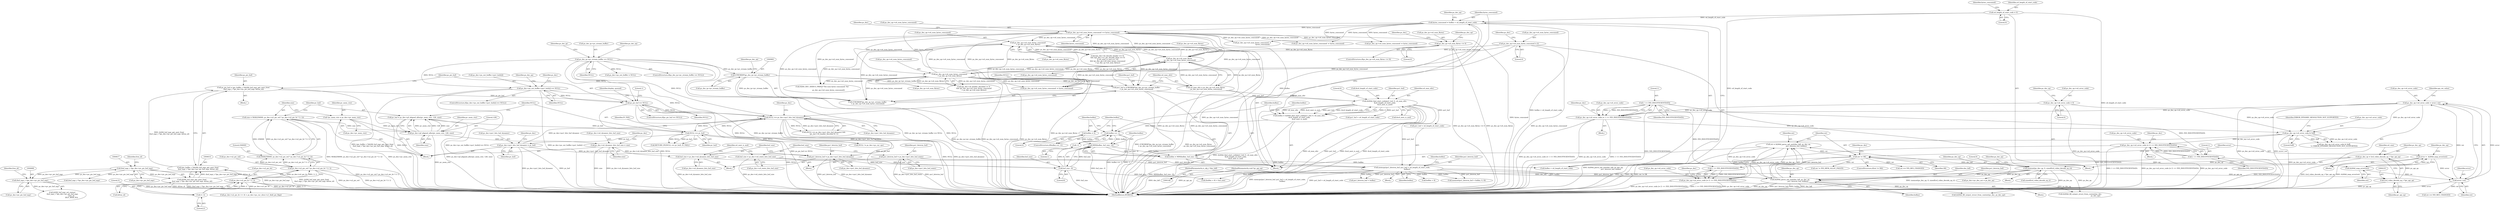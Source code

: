 digraph "0_Android_33ef7de9ddc8ea7eb9cbc440d1cf89957a0c267b@pointer" {
"1001781" [label="(Call,ps_dec_op->u4_error_code |= (1 << IVD_INSUFFICIENTDATA))"];
"1001749" [label="(Call,ps_dec_op->u4_error_code & 0xff)"];
"1001312" [label="(Call,ps_dec_op->u4_error_code = error | ret)"];
"1001316" [label="(Call,error | ret)"];
"1001308" [label="(Call,error =  ih264d_map_error(ret))"];
"1001310" [label="(Call,ih264d_map_error(ret))"];
"1001303" [label="(Call,ret != OK)"];
"1001295" [label="(Call,ret = ih264d_parse_nal_unit(dec_hdl, ps_dec_op,\n                              pu1_bitstrm_buf, buflen))"];
"1001297" [label="(Call,ih264d_parse_nal_unit(dec_hdl, ps_dec_op,\n                              pu1_bitstrm_buf, buflen))"];
"1000149" [label="(MethodParameterIn,iv_obj_t *dec_hdl)"];
"1000228" [label="(Call,memset(ps_dec_op, 0, sizeof(ivd_video_decode_op_t)))"];
"1000216" [label="(Call,ps_dec_op = (ivd_video_decode_op_t *)pv_api_op)"];
"1000218" [label="(Call,(ivd_video_decode_op_t *)pv_api_op)"];
"1000151" [label="(MethodParameterIn,void *pv_api_op)"];
"1001208" [label="(Call,memcpy(pu1_bitstrm_buf, pu1_buf + u4_length_of_start_code,\n                   buflen))"];
"1001061" [label="(Call,pu1_bitstrm_buf = ps_dec->pu1_bits_buf_dynamic)"];
"1001001" [label="(Call,NULL == ps_dec->pu1_bits_buf_dynamic)"];
"1000624" [label="(Call,ps_pic_buf == NULL)"];
"1000611" [label="(Call,ps_pic_buf = (pic_buffer_t *)ih264_buf_mgr_get_next_free(\n (buf_mgr_t *)ps_dec->pv_pic_buf_mgr, &free_id))"];
"1000613" [label="(Call,(pic_buffer_t *)ih264_buf_mgr_get_next_free(\n (buf_mgr_t *)ps_dec->pv_pic_buf_mgr, &free_id))"];
"1000615" [label="(Call,ih264_buf_mgr_get_next_free(\n (buf_mgr_t *)ps_dec->pv_pic_buf_mgr, &free_id))"];
"1000616" [label="(Call,(buf_mgr_t *)ps_dec->pv_pic_buf_mgr)"];
"1000687" [label="(Call,(buf_mgr_t *)ps_dec->pv_pic_buf_mgr)"];
"1000407" [label="(Call,ps_dec->ps_out_buffer->pu1_bufs[i] == NULL)"];
"1000261" [label="(Call,ps_dec_ip->pv_stream_buffer == NULL)"];
"1001042" [label="(Call,NULL == pv_buf)"];
"1001035" [label="(Call,pv_buf = ps_dec->pf_aligned_alloc(pv_mem_ctxt, 128, size))"];
"1001037" [label="(Call,ps_dec->pf_aligned_alloc(pv_mem_ctxt, 128, size))"];
"1001015" [label="(Call,*pv_mem_ctxt = ps_dec->pv_mem_ctxt)"];
"1001020" [label="(Call,size = MAX(256000, ps_dec->u2_pic_wd * ps_dec->u2_pic_ht * 3 / 2))"];
"1001022" [label="(Call,MAX(256000, ps_dec->u2_pic_wd * ps_dec->u2_pic_ht * 3 / 2))"];
"1001024" [label="(Call,ps_dec->u2_pic_wd * ps_dec->u2_pic_ht * 3 / 2)"];
"1001028" [label="(Call,ps_dec->u2_pic_ht * 3 / 2)"];
"1001032" [label="(Call,3 / 2)"];
"1001046" [label="(Call,ps_dec->pu1_bits_buf_dynamic = pv_buf)"];
"1001073" [label="(Call,pu1_bitstrm_buf = ps_dec->pu1_bits_buf_static)"];
"1001088" [label="(Call,ih264d_find_start_code(pu1_buf, 0, u4_max_ofst,\n &u4_length_of_start_code,\n &u4_next_is_aud))"];
"1000979" [label="(Call,pu1_buf = (UWORD8*)ps_dec_ip->pv_stream_buffer\n + ps_dec_op->u4_num_bytes_consumed)"];
"1000982" [label="(Call,(UWORD8*)ps_dec_ip->pv_stream_buffer)"];
"1001461" [label="(Call,ps_dec_op->u4_num_bytes_consumed\n < ps_dec_ip->u4_num_Bytes)"];
"1001436" [label="(Call,ps_dec_op->u4_num_bytes_consumed\n < ps_dec_ip->u4_num_Bytes)"];
"1001116" [label="(Call,ps_dec_op->u4_num_bytes_consumed += bytes_consumed)"];
"1001111" [label="(Call,bytes_consumed = buflen + u4_length_of_start_code)"];
"1001104" [label="(Call,buflen = MIN(buflen, buf_size - 8))"];
"1001106" [label="(Call,MIN(buflen, buf_size - 8))"];
"1001097" [label="(Call,buflen == -1)"];
"1001086" [label="(Call,buflen = ih264d_find_start_code(pu1_buf, 0, u4_max_ofst,\n &u4_length_of_start_code,\n &u4_next_is_aud))"];
"1001099" [label="(Call,-1)"];
"1001101" [label="(Call,buflen = 0)"];
"1001108" [label="(Call,buf_size - 8)"];
"1001066" [label="(Call,buf_size = ps_dec->u4_dynamic_bits_buf_size)"];
"1001051" [label="(Call,ps_dec->u4_dynamic_bits_buf_size = size)"];
"1001078" [label="(Call,buf_size = ps_dec->u4_static_bits_buf_size)"];
"1000172" [label="(Call,u4_length_of_start_code = 0)"];
"1000992" [label="(Call,ps_dec_ip->u4_num_Bytes\n - ps_dec_op->u4_num_bytes_consumed)"];
"1000282" [label="(Call,ps_dec_ip->u4_num_Bytes <= 0)"];
"1000307" [label="(Call,ps_dec_op->u4_num_bytes_consumed = 0)"];
"1000990" [label="(Call,u4_max_ofst = ps_dec_ip->u4_num_Bytes\n - ps_dec_op->u4_num_bytes_consumed)"];
"1001242" [label="(Call,ps_dec_op->u4_error_code |= 1 << IVD_INSUFFICIENTDATA)"];
"1000477" [label="(Call,ps_dec_op->u4_error_code = 0)"];
"1001246" [label="(Call,1 << IVD_INSUFFICIENTDATA)"];
"1001785" [label="(Call,1 << IVD_INSUFFICIENTDATA)"];
"1001801" [label="(Call,ps_dec_op->u4_error_code |= (1 << IVD_INSUFFICIENTDATA))"];
"1001236" [label="(Block,)"];
"1000478" [label="(Call,ps_dec_op->u4_error_code)"];
"1001092" [label="(Call,&u4_length_of_start_code)"];
"1001015" [label="(Call,*pv_mem_ctxt = ps_dec->pv_mem_ctxt)"];
"1001058" [label="(Identifier,ps_dec)"];
"1000980" [label="(Identifier,pu1_buf)"];
"1000149" [label="(MethodParameterIn,iv_obj_t *dec_hdl)"];
"1000217" [label="(Identifier,ps_dec_op)"];
"1000284" [label="(Identifier,ps_dec_ip)"];
"1001159" [label="(Call,ps_dec_op->u4_num_bytes_consumed -=\n                                        bytes_consumed)"];
"1001051" [label="(Call,ps_dec->u4_dynamic_bits_buf_size = size)"];
"1001210" [label="(Call,pu1_buf + u4_length_of_start_code)"];
"1000612" [label="(Identifier,ps_pic_buf)"];
"1000436" [label="(Identifier,ps_dec)"];
"1002189" [label="(MethodReturn,WORD32)"];
"1001213" [label="(Identifier,buflen)"];
"1001483" [label="(Call,ret != IVD_MEM_ALLOC_FAILED)"];
"1001103" [label="(Literal,0)"];
"1001036" [label="(Identifier,pv_buf)"];
"1000609" [label="(Block,)"];
"1001312" [label="(Call,ps_dec_op->u4_error_code = error | ret)"];
"1000625" [label="(Identifier,ps_pic_buf)"];
"1001024" [label="(Call,ps_dec->u2_pic_wd * ps_dec->u2_pic_ht * 3 / 2)"];
"1001436" [label="(Call,ps_dec_op->u4_num_bytes_consumed\n < ps_dec_ip->u4_num_Bytes)"];
"1001097" [label="(Call,buflen == -1)"];
"1000228" [label="(Call,memset(ps_dec_op, 0, sizeof(ivd_video_decode_op_t)))"];
"1000419" [label="(Identifier,ps_dec_op)"];
"1001028" [label="(Call,ps_dec->u2_pic_ht * 3 / 2)"];
"1001098" [label="(Identifier,buflen)"];
"1000304" [label="(Identifier,ps_dec)"];
"1001786" [label="(Literal,1)"];
"1001217" [label="(Identifier,buflen)"];
"1000261" [label="(Call,ps_dec_ip->pv_stream_buffer == NULL)"];
"1000265" [label="(Identifier,NULL)"];
"1000697" [label="(Call,(buf_mgr_t *)ps_dec->pv_pic_buf_mgr)"];
"1001053" [label="(Identifier,ps_dec)"];
"1001099" [label="(Call,-1)"];
"1001785" [label="(Call,1 << IVD_INSUFFICIENTDATA)"];
"1000151" [label="(MethodParameterIn,void *pv_api_op)"];
"1000615" [label="(Call,ih264_buf_mgr_get_next_free(\n (buf_mgr_t *)ps_dec->pv_pic_buf_mgr, &free_id))"];
"1001302" [label="(ControlStructure,if(ret != OK))"];
"1001313" [label="(Call,ps_dec_op->u4_error_code)"];
"1001106" [label="(Call,MIN(buflen, buf_size - 8))"];
"1001063" [label="(Call,ps_dec->pu1_bits_buf_dynamic)"];
"1001748" [label="(Call,(ps_dec_op->u4_error_code & 0xff)\n != ERROR_DYNAMIC_RESOLUTION_NOT_SUPPORTED)"];
"1001008" [label="(Identifier,ps_dec)"];
"1001034" [label="(Literal,2)"];
"1001091" [label="(Identifier,u4_max_ofst)"];
"1000988" [label="(Identifier,ps_dec_op)"];
"1001088" [label="(Call,ih264d_find_start_code(pu1_buf, 0, u4_max_ofst,\n &u4_length_of_start_code,\n &u4_next_is_aud))"];
"1001324" [label="(Call,ret == IVD_RES_CHANGED)"];
"1001440" [label="(Call,ps_dec_ip->u4_num_Bytes)"];
"1001461" [label="(Call,ps_dec_op->u4_num_bytes_consumed\n < ps_dec_ip->u4_num_Bytes)"];
"1002182" [label="(Call,H264_DEC_DEBUG_PRINT(\"The num bytes consumed: %d\n\",\n                         ps_dec_op->u4_num_bytes_consumed))"];
"1000613" [label="(Call,(pic_buffer_t *)ih264_buf_mgr_get_next_free(\n (buf_mgr_t *)ps_dec->pv_pic_buf_mgr, &free_id))"];
"1001792" [label="(Identifier,ps_dec)"];
"1001296" [label="(Identifier,ret)"];
"1001754" [label="(Identifier,ERROR_DYNAMIC_RESOLUTION_NOT_SUPPORTED)"];
"1001073" [label="(Call,pu1_bitstrm_buf = ps_dec->pu1_bits_buf_static)"];
"1001087" [label="(Identifier,buflen)"];
"1001025" [label="(Call,ps_dec->u2_pic_wd)"];
"1000406" [label="(ControlStructure,if(ps_dec->ps_out_buffer->pu1_bufs[i] == NULL))"];
"1001628" [label="(Call,ps_dec_op->u4_num_bytes_consumed -= bytes_consumed)"];
"1001055" [label="(Identifier,size)"];
"1001002" [label="(Identifier,NULL)"];
"1001102" [label="(Identifier,buflen)"];
"1002069" [label="(Call,ih264d_fill_output_struct_from_context(ps_dec, ps_dec_op))"];
"1000238" [label="(Call,ps_dec->pv_dec_out = ps_dec_op)"];
"1001017" [label="(Call,ps_dec->pv_mem_ctxt)"];
"1001078" [label="(Call,buf_size = ps_dec->u4_static_bits_buf_size)"];
"1000311" [label="(Literal,0)"];
"1001041" [label="(Call,RETURN_IF((NULL == pv_buf), IV_FAIL))"];
"1001301" [label="(Identifier,buflen)"];
"1001781" [label="(Call,ps_dec_op->u4_error_code |= (1 << IVD_INSUFFICIENTDATA))"];
"1001074" [label="(Identifier,pu1_bitstrm_buf)"];
"1001445" [label="(Call,((ps_dec->i4_decode_header == 0)\n && ((ps_dec->u1_pic_decode_done == 0)\n || (u4_next_is_aud == 1)))\n && (ps_dec_op->u4_num_bytes_consumed\n < ps_dec_ip->u4_num_Bytes))"];
"1000686" [label="(Call,ih264_buf_mgr_set_status(\n (buf_mgr_t *)ps_dec->pv_pic_buf_mgr,\n                                    free_id,\n                                    BUF_MGR_IO))"];
"1001430" [label="(Call,(ps_dec->i4_header_decoded != 3)\n && (ps_dec_op->u4_num_bytes_consumed\n < ps_dec_ip->u4_num_Bytes))"];
"1001308" [label="(Call,error =  ih264d_map_error(ret))"];
"1001780" [label="(Block,)"];
"1001050" [label="(Identifier,pv_buf)"];
"1001042" [label="(Call,NULL == pv_buf)"];
"1001020" [label="(Call,size = MAX(256000, ps_dec->u2_pic_wd * ps_dec->u2_pic_ht * 3 / 2))"];
"1001096" [label="(ControlStructure,if(buflen == -1))"];
"1000216" [label="(Call,ps_dec_op = (ivd_video_decode_op_t *)pv_api_op)"];
"1001023" [label="(Literal,256000)"];
"1001216" [label="(Call,buflen + 8)"];
"1000626" [label="(Identifier,NULL)"];
"1000623" [label="(ControlStructure,if(ps_pic_buf == NULL))"];
"1001100" [label="(Literal,1)"];
"1000177" [label="(Identifier,bytes_consumed)"];
"1000314" [label="(Identifier,ps_dec)"];
"1000481" [label="(Literal,0)"];
"1001248" [label="(Identifier,IVD_INSUFFICIENTDATA)"];
"1001298" [label="(Identifier,dec_hdl)"];
"1001044" [label="(Identifier,pv_buf)"];
"1001001" [label="(Call,NULL == ps_dec->pu1_bits_buf_dynamic)"];
"1000224" [label="(Identifier,u4_size)"];
"1001243" [label="(Call,ps_dec_op->u4_error_code)"];
"1001314" [label="(Identifier,ps_dec_op)"];
"1000982" [label="(Call,(UWORD8*)ps_dec_ip->pv_stream_buffer)"];
"1001256" [label="(Call,ih264d_fill_output_struct_from_context(ps_dec,\n                                                           ps_dec_op))"];
"1001134" [label="(Call,pu1_buf + u4_length_of_start_code)"];
"1000407" [label="(Call,ps_dec->ps_out_buffer->pu1_bufs[i] == NULL)"];
"1001000" [label="(Call,(NULL == ps_dec->pu1_bits_buf_dynamic) &&\n (ps_dec->i4_header_decoded & 1))"];
"1001011" [label="(Block,)"];
"1001118" [label="(Identifier,ps_dec_op)"];
"1001067" [label="(Identifier,buf_size)"];
"1001242" [label="(Call,ps_dec_op->u4_error_code |= 1 << IVD_INSUFFICIENTDATA)"];
"1001208" [label="(Call,memcpy(pu1_bitstrm_buf, pu1_buf + u4_length_of_start_code,\n                   buflen))"];
"1000996" [label="(Call,ps_dec_op->u4_num_bytes_consumed)"];
"1000477" [label="(Call,ps_dec_op->u4_error_code = 0)"];
"1002147" [label="(Call,NULL != ps_dec->ps_cur_sps)"];
"1000622" [label="(Identifier,free_id)"];
"1000415" [label="(Identifier,NULL)"];
"1001310" [label="(Call,ih264d_map_error(ret))"];
"1001753" [label="(Literal,0xff)"];
"1000408" [label="(Call,ps_dec->ps_out_buffer->pu1_bufs[i])"];
"1001090" [label="(Literal,0)"];
"1001316" [label="(Call,error | ret)"];
"1000283" [label="(Call,ps_dec_ip->u4_num_Bytes)"];
"1001038" [label="(Identifier,pv_mem_ctxt)"];
"1001045" [label="(Identifier,IV_FAIL)"];
"1000679" [label="(Literal,1)"];
"1000230" [label="(Literal,0)"];
"1000290" [label="(Identifier,ps_dec_op)"];
"1001047" [label="(Call,ps_dec->pu1_bits_buf_dynamic)"];
"1001303" [label="(Call,ret != OK)"];
"1001297" [label="(Call,ih264d_parse_nal_unit(dec_hdl, ps_dec_op,\n                              pu1_bitstrm_buf, buflen))"];
"1001300" [label="(Identifier,pu1_bitstrm_buf)"];
"1001089" [label="(Identifier,pu1_buf)"];
"1001358" [label="(Call,ps_dec_op->u4_num_bytes_consumed -= bytes_consumed)"];
"1000689" [label="(Call,ps_dec->pv_pic_buf_mgr)"];
"1000174" [label="(Literal,0)"];
"1001062" [label="(Identifier,pu1_bitstrm_buf)"];
"1001039" [label="(Literal,128)"];
"1001094" [label="(Call,&u4_next_is_aud)"];
"1001108" [label="(Call,buf_size - 8)"];
"1001084" [label="(Identifier,u4_next_is_aud)"];
"1000979" [label="(Call,pu1_buf = (UWORD8*)ps_dec_ip->pv_stream_buffer\n + ps_dec_op->u4_num_bytes_consumed)"];
"1001782" [label="(Call,ps_dec_op->u4_error_code)"];
"1001113" [label="(Call,buflen + u4_length_of_start_code)"];
"1001107" [label="(Identifier,buflen)"];
"1001465" [label="(Call,ps_dec_ip->u4_num_Bytes)"];
"1000218" [label="(Call,(ivd_video_decode_op_t *)pv_api_op)"];
"1001805" [label="(Call,1 << IVD_INSUFFICIENTDATA)"];
"1001061" [label="(Call,pu1_bitstrm_buf = ps_dec->pu1_bits_buf_dynamic)"];
"1000611" [label="(Call,ps_pic_buf = (pic_buffer_t *)ih264_buf_mgr_get_next_free(\n (buf_mgr_t *)ps_dec->pv_pic_buf_mgr, &free_id))"];
"1001079" [label="(Identifier,buf_size)"];
"1001209" [label="(Identifier,pu1_bitstrm_buf)"];
"1001033" [label="(Literal,3)"];
"1000621" [label="(Call,&free_id)"];
"1000616" [label="(Call,(buf_mgr_t *)ps_dec->pv_pic_buf_mgr)"];
"1001080" [label="(Call,ps_dec->u4_static_bits_buf_size)"];
"1000312" [label="(Call,ps_dec->ps_out_buffer = NULL)"];
"1001116" [label="(Call,ps_dec_op->u4_num_bytes_consumed += bytes_consumed)"];
"1001022" [label="(Call,MAX(256000, ps_dec->u2_pic_wd * ps_dec->u2_pic_ht * 3 / 2))"];
"1001318" [label="(Identifier,ret)"];
"1001112" [label="(Identifier,bytes_consumed)"];
"1001802" [label="(Call,ps_dec_op->u4_error_code)"];
"1000221" [label="(Block,)"];
"1001043" [label="(Identifier,NULL)"];
"1001378" [label="(Identifier,ps_dec)"];
"1000281" [label="(ControlStructure,if(ps_dec_ip->u4_num_Bytes <= 0))"];
"1000260" [label="(ControlStructure,if(ps_dec_ip->pv_stream_buffer == NULL))"];
"1001381" [label="(Call,ps_dec_op->u4_num_bytes_consumed -= bytes_consumed)"];
"1001593" [label="(Call,ret == IVD_RES_CHANGED)"];
"1001306" [label="(Block,)"];
"1000231" [label="(Call,sizeof(ivd_video_decode_op_t))"];
"1001086" [label="(Call,buflen = ih264d_find_start_code(pu1_buf, 0, u4_max_ofst,\n &u4_length_of_start_code,\n &u4_next_is_aud))"];
"1001437" [label="(Call,ps_dec_op->u4_num_bytes_consumed)"];
"1000484" [label="(Identifier,ps_dec_op)"];
"1000307" [label="(Call,ps_dec_op->u4_num_bytes_consumed = 0)"];
"1000984" [label="(Call,ps_dec_ip->pv_stream_buffer)"];
"1001787" [label="(Identifier,IVD_INSUFFICIENTDATA)"];
"1000981" [label="(Call,(UWORD8*)ps_dec_ip->pv_stream_buffer\n + ps_dec_op->u4_num_bytes_consumed)"];
"1001309" [label="(Identifier,error)"];
"1000282" [label="(Call,ps_dec_ip->u4_num_Bytes <= 0)"];
"1001810" [label="(Identifier,ps_dec)"];
"1000624" [label="(Call,ps_pic_buf == NULL)"];
"1001040" [label="(Identifier,size)"];
"1000235" [label="(Identifier,ps_dec_op)"];
"1000692" [label="(Identifier,free_id)"];
"1001101" [label="(Call,buflen = 0)"];
"1001105" [label="(Identifier,buflen)"];
"1001029" [label="(Call,ps_dec->u2_pic_ht)"];
"1001110" [label="(Literal,8)"];
"1000229" [label="(Identifier,ps_dec_op)"];
"1001221" [label="(Call,memset(pu1_bitstrm_buf + buflen, 0, 8))"];
"1001505" [label="(Call,ps_dec->u2_pic_ht >> (4 + ps_dec->ps_cur_slice->u1_field_pic_flag))"];
"1000992" [label="(Call,ps_dec_ip->u4_num_Bytes\n - ps_dec_op->u4_num_bytes_consumed)"];
"1001252" [label="(Identifier,ps_dec)"];
"1000262" [label="(Call,ps_dec_ip->pv_stream_buffer)"];
"1001046" [label="(Call,ps_dec->pu1_bits_buf_dynamic = pv_buf)"];
"1000286" [label="(Literal,0)"];
"1000618" [label="(Call,ps_dec->pv_pic_buf_mgr)"];
"1000991" [label="(Identifier,u4_max_ofst)"];
"1001801" [label="(Call,ps_dec_op->u4_error_code |= (1 << IVD_INSUFFICIENTDATA))"];
"1000977" [label="(Block,)"];
"1001311" [label="(Identifier,ret)"];
"1001215" [label="(Call,(buflen + 8) < buf_size)"];
"1001117" [label="(Call,ps_dec_op->u4_num_bytes_consumed)"];
"1000173" [label="(Identifier,u4_length_of_start_code)"];
"1001109" [label="(Identifier,buf_size)"];
"1001037" [label="(Call,ps_dec->pf_aligned_alloc(pv_mem_ctxt, 128, size))"];
"1001304" [label="(Identifier,ret)"];
"1001320" [label="(Identifier,api_ret_value)"];
"1001104" [label="(Call,buflen = MIN(buflen, buf_size - 8))"];
"1000220" [label="(Identifier,pv_api_op)"];
"1000269" [label="(Identifier,ps_dec_op)"];
"1001246" [label="(Call,1 << IVD_INSUFFICIENTDATA)"];
"1001032" [label="(Call,3 / 2)"];
"1000993" [label="(Call,ps_dec_ip->u4_num_Bytes)"];
"1000152" [label="(Block,)"];
"1001068" [label="(Call,ps_dec->u4_dynamic_bits_buf_size)"];
"1001299" [label="(Identifier,ps_dec_op)"];
"1001127" [label="(Identifier,ps_dec)"];
"1001052" [label="(Call,ps_dec->u4_dynamic_bits_buf_size)"];
"1001035" [label="(Call,pv_buf = ps_dec->pf_aligned_alloc(pv_mem_ctxt, 128, size))"];
"1001111" [label="(Call,bytes_consumed = buflen + u4_length_of_start_code)"];
"1001247" [label="(Literal,1)"];
"1001075" [label="(Call,ps_dec->pu1_bits_buf_static)"];
"1001317" [label="(Identifier,error)"];
"1000308" [label="(Call,ps_dec_op->u4_num_bytes_consumed)"];
"1001120" [label="(Identifier,bytes_consumed)"];
"1001222" [label="(Call,pu1_bitstrm_buf + buflen)"];
"1001800" [label="(Block,)"];
"1001749" [label="(Call,ps_dec_op->u4_error_code & 0xff)"];
"1001016" [label="(Identifier,pv_mem_ctxt)"];
"1001066" [label="(Call,buf_size = ps_dec->u4_dynamic_bits_buf_size)"];
"1000990" [label="(Call,u4_max_ofst = ps_dec_ip->u4_num_Bytes\n - ps_dec_op->u4_num_bytes_consumed)"];
"1001060" [label="(Block,)"];
"1001003" [label="(Call,ps_dec->pu1_bits_buf_dynamic)"];
"1001072" [label="(Block,)"];
"1001207" [label="(Block,)"];
"1001750" [label="(Call,ps_dec_op->u4_error_code)"];
"1001295" [label="(Call,ret = ih264d_parse_nal_unit(dec_hdl, ps_dec_op,\n                              pu1_bitstrm_buf, buflen))"];
"1001021" [label="(Identifier,size)"];
"1001462" [label="(Call,ps_dec_op->u4_num_bytes_consumed)"];
"1000687" [label="(Call,(buf_mgr_t *)ps_dec->pv_pic_buf_mgr)"];
"1000172" [label="(Call,u4_length_of_start_code = 0)"];
"1000631" [label="(Identifier,display_queued)"];
"1001305" [label="(Identifier,OK)"];
"1001781" -> "1001780"  [label="AST: "];
"1001781" -> "1001785"  [label="CFG: "];
"1001782" -> "1001781"  [label="AST: "];
"1001785" -> "1001781"  [label="AST: "];
"1001792" -> "1001781"  [label="CFG: "];
"1001781" -> "1002189"  [label="DDG: ps_dec_op->u4_error_code"];
"1001781" -> "1002189"  [label="DDG: 1 << IVD_INSUFFICIENTDATA"];
"1001781" -> "1002189"  [label="DDG: ps_dec_op->u4_error_code |= (1 << IVD_INSUFFICIENTDATA)"];
"1001749" -> "1001781"  [label="DDG: ps_dec_op->u4_error_code"];
"1001785" -> "1001781"  [label="DDG: 1"];
"1001785" -> "1001781"  [label="DDG: IVD_INSUFFICIENTDATA"];
"1001781" -> "1001801"  [label="DDG: ps_dec_op->u4_error_code"];
"1001749" -> "1001748"  [label="AST: "];
"1001749" -> "1001753"  [label="CFG: "];
"1001750" -> "1001749"  [label="AST: "];
"1001753" -> "1001749"  [label="AST: "];
"1001754" -> "1001749"  [label="CFG: "];
"1001749" -> "1002189"  [label="DDG: ps_dec_op->u4_error_code"];
"1001749" -> "1001748"  [label="DDG: ps_dec_op->u4_error_code"];
"1001749" -> "1001748"  [label="DDG: 0xff"];
"1001312" -> "1001749"  [label="DDG: ps_dec_op->u4_error_code"];
"1001242" -> "1001749"  [label="DDG: ps_dec_op->u4_error_code"];
"1000477" -> "1001749"  [label="DDG: ps_dec_op->u4_error_code"];
"1001749" -> "1001801"  [label="DDG: ps_dec_op->u4_error_code"];
"1001312" -> "1001306"  [label="AST: "];
"1001312" -> "1001316"  [label="CFG: "];
"1001313" -> "1001312"  [label="AST: "];
"1001316" -> "1001312"  [label="AST: "];
"1001320" -> "1001312"  [label="CFG: "];
"1001312" -> "1002189"  [label="DDG: ps_dec_op->u4_error_code"];
"1001312" -> "1002189"  [label="DDG: error | ret"];
"1001312" -> "1001242"  [label="DDG: ps_dec_op->u4_error_code"];
"1001316" -> "1001312"  [label="DDG: error"];
"1001316" -> "1001312"  [label="DDG: ret"];
"1001316" -> "1001318"  [label="CFG: "];
"1001317" -> "1001316"  [label="AST: "];
"1001318" -> "1001316"  [label="AST: "];
"1001316" -> "1002189"  [label="DDG: error"];
"1001308" -> "1001316"  [label="DDG: error"];
"1001310" -> "1001316"  [label="DDG: ret"];
"1001316" -> "1001324"  [label="DDG: ret"];
"1001308" -> "1001306"  [label="AST: "];
"1001308" -> "1001310"  [label="CFG: "];
"1001309" -> "1001308"  [label="AST: "];
"1001310" -> "1001308"  [label="AST: "];
"1001314" -> "1001308"  [label="CFG: "];
"1001308" -> "1002189"  [label="DDG: ih264d_map_error(ret)"];
"1001310" -> "1001308"  [label="DDG: ret"];
"1001310" -> "1001311"  [label="CFG: "];
"1001311" -> "1001310"  [label="AST: "];
"1001303" -> "1001310"  [label="DDG: ret"];
"1001303" -> "1001302"  [label="AST: "];
"1001303" -> "1001305"  [label="CFG: "];
"1001304" -> "1001303"  [label="AST: "];
"1001305" -> "1001303"  [label="AST: "];
"1001309" -> "1001303"  [label="CFG: "];
"1001378" -> "1001303"  [label="CFG: "];
"1001303" -> "1002189"  [label="DDG: ret"];
"1001303" -> "1002189"  [label="DDG: OK"];
"1001303" -> "1002189"  [label="DDG: ret != OK"];
"1001295" -> "1001303"  [label="DDG: ret"];
"1001303" -> "1001483"  [label="DDG: ret"];
"1001303" -> "1001593"  [label="DDG: ret"];
"1001295" -> "1000977"  [label="AST: "];
"1001295" -> "1001297"  [label="CFG: "];
"1001296" -> "1001295"  [label="AST: "];
"1001297" -> "1001295"  [label="AST: "];
"1001304" -> "1001295"  [label="CFG: "];
"1001295" -> "1002189"  [label="DDG: ih264d_parse_nal_unit(dec_hdl, ps_dec_op,\n                              pu1_bitstrm_buf, buflen)"];
"1001297" -> "1001295"  [label="DDG: dec_hdl"];
"1001297" -> "1001295"  [label="DDG: ps_dec_op"];
"1001297" -> "1001295"  [label="DDG: pu1_bitstrm_buf"];
"1001297" -> "1001295"  [label="DDG: buflen"];
"1001297" -> "1001301"  [label="CFG: "];
"1001298" -> "1001297"  [label="AST: "];
"1001299" -> "1001297"  [label="AST: "];
"1001300" -> "1001297"  [label="AST: "];
"1001301" -> "1001297"  [label="AST: "];
"1001297" -> "1002189"  [label="DDG: ps_dec_op"];
"1001297" -> "1002189"  [label="DDG: pu1_bitstrm_buf"];
"1001297" -> "1002189"  [label="DDG: buflen"];
"1001297" -> "1002189"  [label="DDG: dec_hdl"];
"1001297" -> "1001256"  [label="DDG: ps_dec_op"];
"1000149" -> "1001297"  [label="DDG: dec_hdl"];
"1000228" -> "1001297"  [label="DDG: ps_dec_op"];
"1001208" -> "1001297"  [label="DDG: pu1_bitstrm_buf"];
"1001208" -> "1001297"  [label="DDG: buflen"];
"1001297" -> "1002069"  [label="DDG: ps_dec_op"];
"1000149" -> "1000148"  [label="AST: "];
"1000149" -> "1002189"  [label="DDG: dec_hdl"];
"1000228" -> "1000221"  [label="AST: "];
"1000228" -> "1000231"  [label="CFG: "];
"1000229" -> "1000228"  [label="AST: "];
"1000230" -> "1000228"  [label="AST: "];
"1000231" -> "1000228"  [label="AST: "];
"1000235" -> "1000228"  [label="CFG: "];
"1000228" -> "1002189"  [label="DDG: memset(ps_dec_op, 0, sizeof(ivd_video_decode_op_t))"];
"1000216" -> "1000228"  [label="DDG: ps_dec_op"];
"1000228" -> "1000238"  [label="DDG: ps_dec_op"];
"1000228" -> "1001256"  [label="DDG: ps_dec_op"];
"1000228" -> "1002069"  [label="DDG: ps_dec_op"];
"1000216" -> "1000152"  [label="AST: "];
"1000216" -> "1000218"  [label="CFG: "];
"1000217" -> "1000216"  [label="AST: "];
"1000218" -> "1000216"  [label="AST: "];
"1000224" -> "1000216"  [label="CFG: "];
"1000216" -> "1002189"  [label="DDG: (ivd_video_decode_op_t *)pv_api_op"];
"1000218" -> "1000216"  [label="DDG: pv_api_op"];
"1000218" -> "1000220"  [label="CFG: "];
"1000219" -> "1000218"  [label="AST: "];
"1000220" -> "1000218"  [label="AST: "];
"1000218" -> "1002189"  [label="DDG: pv_api_op"];
"1000151" -> "1000218"  [label="DDG: pv_api_op"];
"1000151" -> "1000148"  [label="AST: "];
"1000151" -> "1002189"  [label="DDG: pv_api_op"];
"1001208" -> "1001207"  [label="AST: "];
"1001208" -> "1001213"  [label="CFG: "];
"1001209" -> "1001208"  [label="AST: "];
"1001210" -> "1001208"  [label="AST: "];
"1001213" -> "1001208"  [label="AST: "];
"1001217" -> "1001208"  [label="CFG: "];
"1001208" -> "1002189"  [label="DDG: memcpy(pu1_bitstrm_buf, pu1_buf + u4_length_of_start_code,\n                   buflen)"];
"1001208" -> "1002189"  [label="DDG: pu1_buf + u4_length_of_start_code"];
"1001061" -> "1001208"  [label="DDG: pu1_bitstrm_buf"];
"1001073" -> "1001208"  [label="DDG: pu1_bitstrm_buf"];
"1001088" -> "1001208"  [label="DDG: pu1_buf"];
"1001104" -> "1001208"  [label="DDG: buflen"];
"1001208" -> "1001215"  [label="DDG: buflen"];
"1001208" -> "1001216"  [label="DDG: buflen"];
"1001208" -> "1001221"  [label="DDG: pu1_bitstrm_buf"];
"1001208" -> "1001221"  [label="DDG: buflen"];
"1001208" -> "1001222"  [label="DDG: pu1_bitstrm_buf"];
"1001208" -> "1001222"  [label="DDG: buflen"];
"1001061" -> "1001060"  [label="AST: "];
"1001061" -> "1001063"  [label="CFG: "];
"1001062" -> "1001061"  [label="AST: "];
"1001063" -> "1001061"  [label="AST: "];
"1001067" -> "1001061"  [label="CFG: "];
"1001061" -> "1002189"  [label="DDG: pu1_bitstrm_buf"];
"1001061" -> "1002189"  [label="DDG: ps_dec->pu1_bits_buf_dynamic"];
"1001001" -> "1001061"  [label="DDG: ps_dec->pu1_bits_buf_dynamic"];
"1001046" -> "1001061"  [label="DDG: ps_dec->pu1_bits_buf_dynamic"];
"1001001" -> "1001000"  [label="AST: "];
"1001001" -> "1001003"  [label="CFG: "];
"1001002" -> "1001001"  [label="AST: "];
"1001003" -> "1001001"  [label="AST: "];
"1001008" -> "1001001"  [label="CFG: "];
"1001000" -> "1001001"  [label="CFG: "];
"1001001" -> "1002189"  [label="DDG: ps_dec->pu1_bits_buf_dynamic"];
"1001001" -> "1002189"  [label="DDG: NULL"];
"1001001" -> "1001000"  [label="DDG: NULL"];
"1001001" -> "1001000"  [label="DDG: ps_dec->pu1_bits_buf_dynamic"];
"1000624" -> "1001001"  [label="DDG: NULL"];
"1001042" -> "1001001"  [label="DDG: NULL"];
"1000407" -> "1001001"  [label="DDG: NULL"];
"1000261" -> "1001001"  [label="DDG: NULL"];
"1001046" -> "1001001"  [label="DDG: ps_dec->pu1_bits_buf_dynamic"];
"1001001" -> "1001042"  [label="DDG: NULL"];
"1001001" -> "1002147"  [label="DDG: NULL"];
"1000624" -> "1000623"  [label="AST: "];
"1000624" -> "1000626"  [label="CFG: "];
"1000625" -> "1000624"  [label="AST: "];
"1000626" -> "1000624"  [label="AST: "];
"1000631" -> "1000624"  [label="CFG: "];
"1000679" -> "1000624"  [label="CFG: "];
"1000624" -> "1002189"  [label="DDG: NULL"];
"1000624" -> "1002189"  [label="DDG: ps_pic_buf == NULL"];
"1000624" -> "1002189"  [label="DDG: ps_pic_buf"];
"1000611" -> "1000624"  [label="DDG: ps_pic_buf"];
"1000407" -> "1000624"  [label="DDG: NULL"];
"1000261" -> "1000624"  [label="DDG: NULL"];
"1000611" -> "1000609"  [label="AST: "];
"1000611" -> "1000613"  [label="CFG: "];
"1000612" -> "1000611"  [label="AST: "];
"1000613" -> "1000611"  [label="AST: "];
"1000625" -> "1000611"  [label="CFG: "];
"1000611" -> "1002189"  [label="DDG: (pic_buffer_t *)ih264_buf_mgr_get_next_free(\n (buf_mgr_t *)ps_dec->pv_pic_buf_mgr, &free_id)"];
"1000613" -> "1000611"  [label="DDG: ih264_buf_mgr_get_next_free(\n (buf_mgr_t *)ps_dec->pv_pic_buf_mgr, &free_id)"];
"1000613" -> "1000615"  [label="CFG: "];
"1000614" -> "1000613"  [label="AST: "];
"1000615" -> "1000613"  [label="AST: "];
"1000613" -> "1002189"  [label="DDG: ih264_buf_mgr_get_next_free(\n (buf_mgr_t *)ps_dec->pv_pic_buf_mgr, &free_id)"];
"1000615" -> "1000613"  [label="DDG: (buf_mgr_t *)ps_dec->pv_pic_buf_mgr"];
"1000615" -> "1000613"  [label="DDG: &free_id"];
"1000615" -> "1000621"  [label="CFG: "];
"1000616" -> "1000615"  [label="AST: "];
"1000621" -> "1000615"  [label="AST: "];
"1000615" -> "1002189"  [label="DDG: &free_id"];
"1000615" -> "1002189"  [label="DDG: (buf_mgr_t *)ps_dec->pv_pic_buf_mgr"];
"1000616" -> "1000615"  [label="DDG: ps_dec->pv_pic_buf_mgr"];
"1000616" -> "1000618"  [label="CFG: "];
"1000617" -> "1000616"  [label="AST: "];
"1000618" -> "1000616"  [label="AST: "];
"1000622" -> "1000616"  [label="CFG: "];
"1000616" -> "1002189"  [label="DDG: ps_dec->pv_pic_buf_mgr"];
"1000687" -> "1000616"  [label="DDG: ps_dec->pv_pic_buf_mgr"];
"1000616" -> "1000687"  [label="DDG: ps_dec->pv_pic_buf_mgr"];
"1000616" -> "1000697"  [label="DDG: ps_dec->pv_pic_buf_mgr"];
"1000687" -> "1000686"  [label="AST: "];
"1000687" -> "1000689"  [label="CFG: "];
"1000688" -> "1000687"  [label="AST: "];
"1000689" -> "1000687"  [label="AST: "];
"1000692" -> "1000687"  [label="CFG: "];
"1000687" -> "1002189"  [label="DDG: ps_dec->pv_pic_buf_mgr"];
"1000687" -> "1000686"  [label="DDG: ps_dec->pv_pic_buf_mgr"];
"1000407" -> "1000406"  [label="AST: "];
"1000407" -> "1000415"  [label="CFG: "];
"1000408" -> "1000407"  [label="AST: "];
"1000415" -> "1000407"  [label="AST: "];
"1000419" -> "1000407"  [label="CFG: "];
"1000436" -> "1000407"  [label="CFG: "];
"1000407" -> "1002189"  [label="DDG: ps_dec->ps_out_buffer->pu1_bufs[i] == NULL"];
"1000407" -> "1002189"  [label="DDG: ps_dec->ps_out_buffer->pu1_bufs[i]"];
"1000407" -> "1002189"  [label="DDG: NULL"];
"1000261" -> "1000407"  [label="DDG: NULL"];
"1000261" -> "1000260"  [label="AST: "];
"1000261" -> "1000265"  [label="CFG: "];
"1000262" -> "1000261"  [label="AST: "];
"1000265" -> "1000261"  [label="AST: "];
"1000269" -> "1000261"  [label="CFG: "];
"1000284" -> "1000261"  [label="CFG: "];
"1000261" -> "1002189"  [label="DDG: NULL"];
"1000261" -> "1002189"  [label="DDG: ps_dec_ip->pv_stream_buffer"];
"1000261" -> "1002189"  [label="DDG: ps_dec_ip->pv_stream_buffer == NULL"];
"1000261" -> "1000312"  [label="DDG: NULL"];
"1000261" -> "1000982"  [label="DDG: ps_dec_ip->pv_stream_buffer"];
"1001042" -> "1001041"  [label="AST: "];
"1001042" -> "1001044"  [label="CFG: "];
"1001043" -> "1001042"  [label="AST: "];
"1001044" -> "1001042"  [label="AST: "];
"1001045" -> "1001042"  [label="CFG: "];
"1001042" -> "1002189"  [label="DDG: NULL"];
"1001042" -> "1001041"  [label="DDG: NULL"];
"1001042" -> "1001041"  [label="DDG: pv_buf"];
"1001035" -> "1001042"  [label="DDG: pv_buf"];
"1001042" -> "1001046"  [label="DDG: pv_buf"];
"1001042" -> "1002147"  [label="DDG: NULL"];
"1001035" -> "1001011"  [label="AST: "];
"1001035" -> "1001037"  [label="CFG: "];
"1001036" -> "1001035"  [label="AST: "];
"1001037" -> "1001035"  [label="AST: "];
"1001043" -> "1001035"  [label="CFG: "];
"1001035" -> "1002189"  [label="DDG: ps_dec->pf_aligned_alloc(pv_mem_ctxt, 128, size)"];
"1001037" -> "1001035"  [label="DDG: pv_mem_ctxt"];
"1001037" -> "1001035"  [label="DDG: 128"];
"1001037" -> "1001035"  [label="DDG: size"];
"1001037" -> "1001040"  [label="CFG: "];
"1001038" -> "1001037"  [label="AST: "];
"1001039" -> "1001037"  [label="AST: "];
"1001040" -> "1001037"  [label="AST: "];
"1001037" -> "1002189"  [label="DDG: pv_mem_ctxt"];
"1001015" -> "1001037"  [label="DDG: pv_mem_ctxt"];
"1001020" -> "1001037"  [label="DDG: size"];
"1001037" -> "1001051"  [label="DDG: size"];
"1001015" -> "1001011"  [label="AST: "];
"1001015" -> "1001017"  [label="CFG: "];
"1001016" -> "1001015"  [label="AST: "];
"1001017" -> "1001015"  [label="AST: "];
"1001021" -> "1001015"  [label="CFG: "];
"1001015" -> "1002189"  [label="DDG: ps_dec->pv_mem_ctxt"];
"1001020" -> "1001011"  [label="AST: "];
"1001020" -> "1001022"  [label="CFG: "];
"1001021" -> "1001020"  [label="AST: "];
"1001022" -> "1001020"  [label="AST: "];
"1001036" -> "1001020"  [label="CFG: "];
"1001020" -> "1002189"  [label="DDG: MAX(256000, ps_dec->u2_pic_wd * ps_dec->u2_pic_ht * 3 / 2)"];
"1001022" -> "1001020"  [label="DDG: 256000"];
"1001022" -> "1001020"  [label="DDG: ps_dec->u2_pic_wd * ps_dec->u2_pic_ht * 3 / 2"];
"1001022" -> "1001024"  [label="CFG: "];
"1001023" -> "1001022"  [label="AST: "];
"1001024" -> "1001022"  [label="AST: "];
"1001022" -> "1002189"  [label="DDG: ps_dec->u2_pic_wd * ps_dec->u2_pic_ht * 3 / 2"];
"1001024" -> "1001022"  [label="DDG: ps_dec->u2_pic_wd"];
"1001024" -> "1001022"  [label="DDG: ps_dec->u2_pic_ht * 3 / 2"];
"1001024" -> "1001028"  [label="CFG: "];
"1001025" -> "1001024"  [label="AST: "];
"1001028" -> "1001024"  [label="AST: "];
"1001024" -> "1002189"  [label="DDG: ps_dec->u2_pic_ht * 3 / 2"];
"1001024" -> "1002189"  [label="DDG: ps_dec->u2_pic_wd"];
"1001028" -> "1001024"  [label="DDG: ps_dec->u2_pic_ht"];
"1001028" -> "1001024"  [label="DDG: 3 / 2"];
"1001028" -> "1001032"  [label="CFG: "];
"1001029" -> "1001028"  [label="AST: "];
"1001032" -> "1001028"  [label="AST: "];
"1001028" -> "1002189"  [label="DDG: ps_dec->u2_pic_ht"];
"1001028" -> "1002189"  [label="DDG: 3 / 2"];
"1001032" -> "1001028"  [label="DDG: 3"];
"1001032" -> "1001028"  [label="DDG: 2"];
"1001028" -> "1001505"  [label="DDG: ps_dec->u2_pic_ht"];
"1001032" -> "1001034"  [label="CFG: "];
"1001033" -> "1001032"  [label="AST: "];
"1001034" -> "1001032"  [label="AST: "];
"1001046" -> "1001011"  [label="AST: "];
"1001046" -> "1001050"  [label="CFG: "];
"1001047" -> "1001046"  [label="AST: "];
"1001050" -> "1001046"  [label="AST: "];
"1001053" -> "1001046"  [label="CFG: "];
"1001046" -> "1002189"  [label="DDG: ps_dec->pu1_bits_buf_dynamic"];
"1001046" -> "1002189"  [label="DDG: pv_buf"];
"1001073" -> "1001072"  [label="AST: "];
"1001073" -> "1001075"  [label="CFG: "];
"1001074" -> "1001073"  [label="AST: "];
"1001075" -> "1001073"  [label="AST: "];
"1001079" -> "1001073"  [label="CFG: "];
"1001073" -> "1002189"  [label="DDG: ps_dec->pu1_bits_buf_static"];
"1001073" -> "1002189"  [label="DDG: pu1_bitstrm_buf"];
"1001088" -> "1001086"  [label="AST: "];
"1001088" -> "1001094"  [label="CFG: "];
"1001089" -> "1001088"  [label="AST: "];
"1001090" -> "1001088"  [label="AST: "];
"1001091" -> "1001088"  [label="AST: "];
"1001092" -> "1001088"  [label="AST: "];
"1001094" -> "1001088"  [label="AST: "];
"1001086" -> "1001088"  [label="CFG: "];
"1001088" -> "1002189"  [label="DDG: u4_max_ofst"];
"1001088" -> "1002189"  [label="DDG: pu1_buf"];
"1001088" -> "1002189"  [label="DDG: &u4_next_is_aud"];
"1001088" -> "1002189"  [label="DDG: &u4_length_of_start_code"];
"1001088" -> "1001086"  [label="DDG: 0"];
"1001088" -> "1001086"  [label="DDG: u4_max_ofst"];
"1001088" -> "1001086"  [label="DDG: &u4_next_is_aud"];
"1001088" -> "1001086"  [label="DDG: pu1_buf"];
"1001088" -> "1001086"  [label="DDG: &u4_length_of_start_code"];
"1000979" -> "1001088"  [label="DDG: pu1_buf"];
"1000990" -> "1001088"  [label="DDG: u4_max_ofst"];
"1001088" -> "1001134"  [label="DDG: pu1_buf"];
"1001088" -> "1001210"  [label="DDG: pu1_buf"];
"1000979" -> "1000977"  [label="AST: "];
"1000979" -> "1000981"  [label="CFG: "];
"1000980" -> "1000979"  [label="AST: "];
"1000981" -> "1000979"  [label="AST: "];
"1000991" -> "1000979"  [label="CFG: "];
"1000979" -> "1002189"  [label="DDG: (UWORD8*)ps_dec_ip->pv_stream_buffer\n + ps_dec_op->u4_num_bytes_consumed"];
"1000982" -> "1000979"  [label="DDG: ps_dec_ip->pv_stream_buffer"];
"1001461" -> "1000979"  [label="DDG: ps_dec_op->u4_num_bytes_consumed"];
"1001436" -> "1000979"  [label="DDG: ps_dec_op->u4_num_bytes_consumed"];
"1000307" -> "1000979"  [label="DDG: ps_dec_op->u4_num_bytes_consumed"];
"1001116" -> "1000979"  [label="DDG: ps_dec_op->u4_num_bytes_consumed"];
"1000982" -> "1000981"  [label="AST: "];
"1000982" -> "1000984"  [label="CFG: "];
"1000983" -> "1000982"  [label="AST: "];
"1000984" -> "1000982"  [label="AST: "];
"1000988" -> "1000982"  [label="CFG: "];
"1000982" -> "1002189"  [label="DDG: ps_dec_ip->pv_stream_buffer"];
"1000982" -> "1000981"  [label="DDG: ps_dec_ip->pv_stream_buffer"];
"1001461" -> "1001445"  [label="AST: "];
"1001461" -> "1001465"  [label="CFG: "];
"1001462" -> "1001461"  [label="AST: "];
"1001465" -> "1001461"  [label="AST: "];
"1001445" -> "1001461"  [label="CFG: "];
"1001461" -> "1002189"  [label="DDG: ps_dec_op->u4_num_bytes_consumed"];
"1001461" -> "1002189"  [label="DDG: ps_dec_ip->u4_num_Bytes"];
"1001461" -> "1000981"  [label="DDG: ps_dec_op->u4_num_bytes_consumed"];
"1001461" -> "1000992"  [label="DDG: ps_dec_ip->u4_num_Bytes"];
"1001461" -> "1000992"  [label="DDG: ps_dec_op->u4_num_bytes_consumed"];
"1001461" -> "1001445"  [label="DDG: ps_dec_op->u4_num_bytes_consumed"];
"1001461" -> "1001445"  [label="DDG: ps_dec_ip->u4_num_Bytes"];
"1001436" -> "1001461"  [label="DDG: ps_dec_op->u4_num_bytes_consumed"];
"1001436" -> "1001461"  [label="DDG: ps_dec_ip->u4_num_Bytes"];
"1001116" -> "1001461"  [label="DDG: ps_dec_op->u4_num_bytes_consumed"];
"1000992" -> "1001461"  [label="DDG: ps_dec_ip->u4_num_Bytes"];
"1001461" -> "1001628"  [label="DDG: ps_dec_op->u4_num_bytes_consumed"];
"1001461" -> "1002182"  [label="DDG: ps_dec_op->u4_num_bytes_consumed"];
"1001436" -> "1001430"  [label="AST: "];
"1001436" -> "1001440"  [label="CFG: "];
"1001437" -> "1001436"  [label="AST: "];
"1001440" -> "1001436"  [label="AST: "];
"1001430" -> "1001436"  [label="CFG: "];
"1001436" -> "1002189"  [label="DDG: ps_dec_ip->u4_num_Bytes"];
"1001436" -> "1002189"  [label="DDG: ps_dec_op->u4_num_bytes_consumed"];
"1001436" -> "1000981"  [label="DDG: ps_dec_op->u4_num_bytes_consumed"];
"1001436" -> "1000992"  [label="DDG: ps_dec_ip->u4_num_Bytes"];
"1001436" -> "1000992"  [label="DDG: ps_dec_op->u4_num_bytes_consumed"];
"1001436" -> "1001430"  [label="DDG: ps_dec_op->u4_num_bytes_consumed"];
"1001436" -> "1001430"  [label="DDG: ps_dec_ip->u4_num_Bytes"];
"1001116" -> "1001436"  [label="DDG: ps_dec_op->u4_num_bytes_consumed"];
"1000992" -> "1001436"  [label="DDG: ps_dec_ip->u4_num_Bytes"];
"1001436" -> "1001628"  [label="DDG: ps_dec_op->u4_num_bytes_consumed"];
"1001436" -> "1002182"  [label="DDG: ps_dec_op->u4_num_bytes_consumed"];
"1001116" -> "1000977"  [label="AST: "];
"1001116" -> "1001120"  [label="CFG: "];
"1001117" -> "1001116"  [label="AST: "];
"1001120" -> "1001116"  [label="AST: "];
"1001127" -> "1001116"  [label="CFG: "];
"1001116" -> "1002189"  [label="DDG: bytes_consumed"];
"1001116" -> "1002189"  [label="DDG: ps_dec_op->u4_num_bytes_consumed"];
"1001116" -> "1000981"  [label="DDG: ps_dec_op->u4_num_bytes_consumed"];
"1001116" -> "1000992"  [label="DDG: ps_dec_op->u4_num_bytes_consumed"];
"1001111" -> "1001116"  [label="DDG: bytes_consumed"];
"1000992" -> "1001116"  [label="DDG: ps_dec_op->u4_num_bytes_consumed"];
"1001116" -> "1001159"  [label="DDG: ps_dec_op->u4_num_bytes_consumed"];
"1001116" -> "1001358"  [label="DDG: ps_dec_op->u4_num_bytes_consumed"];
"1001116" -> "1001381"  [label="DDG: ps_dec_op->u4_num_bytes_consumed"];
"1001116" -> "1001628"  [label="DDG: ps_dec_op->u4_num_bytes_consumed"];
"1001116" -> "1002182"  [label="DDG: ps_dec_op->u4_num_bytes_consumed"];
"1001111" -> "1000977"  [label="AST: "];
"1001111" -> "1001113"  [label="CFG: "];
"1001112" -> "1001111"  [label="AST: "];
"1001113" -> "1001111"  [label="AST: "];
"1001118" -> "1001111"  [label="CFG: "];
"1001111" -> "1002189"  [label="DDG: buflen + u4_length_of_start_code"];
"1001104" -> "1001111"  [label="DDG: buflen"];
"1000172" -> "1001111"  [label="DDG: u4_length_of_start_code"];
"1001111" -> "1001159"  [label="DDG: bytes_consumed"];
"1001111" -> "1001358"  [label="DDG: bytes_consumed"];
"1001111" -> "1001381"  [label="DDG: bytes_consumed"];
"1001111" -> "1001628"  [label="DDG: bytes_consumed"];
"1001104" -> "1000977"  [label="AST: "];
"1001104" -> "1001106"  [label="CFG: "];
"1001105" -> "1001104"  [label="AST: "];
"1001106" -> "1001104"  [label="AST: "];
"1001112" -> "1001104"  [label="CFG: "];
"1001104" -> "1002189"  [label="DDG: MIN(buflen, buf_size - 8)"];
"1001106" -> "1001104"  [label="DDG: buflen"];
"1001106" -> "1001104"  [label="DDG: buf_size - 8"];
"1001104" -> "1001113"  [label="DDG: buflen"];
"1001106" -> "1001108"  [label="CFG: "];
"1001107" -> "1001106"  [label="AST: "];
"1001108" -> "1001106"  [label="AST: "];
"1001106" -> "1002189"  [label="DDG: buf_size - 8"];
"1001097" -> "1001106"  [label="DDG: buflen"];
"1001101" -> "1001106"  [label="DDG: buflen"];
"1001108" -> "1001106"  [label="DDG: buf_size"];
"1001108" -> "1001106"  [label="DDG: 8"];
"1001097" -> "1001096"  [label="AST: "];
"1001097" -> "1001099"  [label="CFG: "];
"1001098" -> "1001097"  [label="AST: "];
"1001099" -> "1001097"  [label="AST: "];
"1001102" -> "1001097"  [label="CFG: "];
"1001105" -> "1001097"  [label="CFG: "];
"1001097" -> "1002189"  [label="DDG: buflen == -1"];
"1001097" -> "1002189"  [label="DDG: -1"];
"1001086" -> "1001097"  [label="DDG: buflen"];
"1001099" -> "1001097"  [label="DDG: 1"];
"1001086" -> "1000977"  [label="AST: "];
"1001087" -> "1001086"  [label="AST: "];
"1001098" -> "1001086"  [label="CFG: "];
"1001086" -> "1002189"  [label="DDG: ih264d_find_start_code(pu1_buf, 0, u4_max_ofst,\n &u4_length_of_start_code,\n &u4_next_is_aud)"];
"1001099" -> "1001100"  [label="CFG: "];
"1001100" -> "1001099"  [label="AST: "];
"1001101" -> "1001096"  [label="AST: "];
"1001101" -> "1001103"  [label="CFG: "];
"1001102" -> "1001101"  [label="AST: "];
"1001103" -> "1001101"  [label="AST: "];
"1001105" -> "1001101"  [label="CFG: "];
"1001108" -> "1001110"  [label="CFG: "];
"1001109" -> "1001108"  [label="AST: "];
"1001110" -> "1001108"  [label="AST: "];
"1001108" -> "1002189"  [label="DDG: buf_size"];
"1001066" -> "1001108"  [label="DDG: buf_size"];
"1001078" -> "1001108"  [label="DDG: buf_size"];
"1001108" -> "1001215"  [label="DDG: buf_size"];
"1001066" -> "1001060"  [label="AST: "];
"1001066" -> "1001068"  [label="CFG: "];
"1001067" -> "1001066"  [label="AST: "];
"1001068" -> "1001066"  [label="AST: "];
"1001084" -> "1001066"  [label="CFG: "];
"1001066" -> "1002189"  [label="DDG: ps_dec->u4_dynamic_bits_buf_size"];
"1001051" -> "1001066"  [label="DDG: ps_dec->u4_dynamic_bits_buf_size"];
"1001051" -> "1001011"  [label="AST: "];
"1001051" -> "1001055"  [label="CFG: "];
"1001052" -> "1001051"  [label="AST: "];
"1001055" -> "1001051"  [label="AST: "];
"1001058" -> "1001051"  [label="CFG: "];
"1001051" -> "1002189"  [label="DDG: size"];
"1001051" -> "1002189"  [label="DDG: ps_dec->u4_dynamic_bits_buf_size"];
"1001078" -> "1001072"  [label="AST: "];
"1001078" -> "1001080"  [label="CFG: "];
"1001079" -> "1001078"  [label="AST: "];
"1001080" -> "1001078"  [label="AST: "];
"1001084" -> "1001078"  [label="CFG: "];
"1001078" -> "1002189"  [label="DDG: ps_dec->u4_static_bits_buf_size"];
"1000172" -> "1000152"  [label="AST: "];
"1000172" -> "1000174"  [label="CFG: "];
"1000173" -> "1000172"  [label="AST: "];
"1000174" -> "1000172"  [label="AST: "];
"1000177" -> "1000172"  [label="CFG: "];
"1000172" -> "1002189"  [label="DDG: u4_length_of_start_code"];
"1000172" -> "1001113"  [label="DDG: u4_length_of_start_code"];
"1000992" -> "1000990"  [label="AST: "];
"1000992" -> "1000996"  [label="CFG: "];
"1000993" -> "1000992"  [label="AST: "];
"1000996" -> "1000992"  [label="AST: "];
"1000990" -> "1000992"  [label="CFG: "];
"1000992" -> "1002189"  [label="DDG: ps_dec_ip->u4_num_Bytes"];
"1000992" -> "1000990"  [label="DDG: ps_dec_ip->u4_num_Bytes"];
"1000992" -> "1000990"  [label="DDG: ps_dec_op->u4_num_bytes_consumed"];
"1000282" -> "1000992"  [label="DDG: ps_dec_ip->u4_num_Bytes"];
"1000307" -> "1000992"  [label="DDG: ps_dec_op->u4_num_bytes_consumed"];
"1000282" -> "1000281"  [label="AST: "];
"1000282" -> "1000286"  [label="CFG: "];
"1000283" -> "1000282"  [label="AST: "];
"1000286" -> "1000282"  [label="AST: "];
"1000290" -> "1000282"  [label="CFG: "];
"1000304" -> "1000282"  [label="CFG: "];
"1000282" -> "1002189"  [label="DDG: ps_dec_ip->u4_num_Bytes <= 0"];
"1000282" -> "1002189"  [label="DDG: ps_dec_ip->u4_num_Bytes"];
"1000307" -> "1000152"  [label="AST: "];
"1000307" -> "1000311"  [label="CFG: "];
"1000308" -> "1000307"  [label="AST: "];
"1000311" -> "1000307"  [label="AST: "];
"1000314" -> "1000307"  [label="CFG: "];
"1000307" -> "1002189"  [label="DDG: ps_dec_op->u4_num_bytes_consumed"];
"1000307" -> "1000981"  [label="DDG: ps_dec_op->u4_num_bytes_consumed"];
"1000990" -> "1000977"  [label="AST: "];
"1000991" -> "1000990"  [label="AST: "];
"1001002" -> "1000990"  [label="CFG: "];
"1000990" -> "1002189"  [label="DDG: ps_dec_ip->u4_num_Bytes\n - ps_dec_op->u4_num_bytes_consumed"];
"1001242" -> "1001236"  [label="AST: "];
"1001242" -> "1001246"  [label="CFG: "];
"1001243" -> "1001242"  [label="AST: "];
"1001246" -> "1001242"  [label="AST: "];
"1001252" -> "1001242"  [label="CFG: "];
"1001242" -> "1002189"  [label="DDG: ps_dec_op->u4_error_code"];
"1001242" -> "1002189"  [label="DDG: 1 << IVD_INSUFFICIENTDATA"];
"1001242" -> "1002189"  [label="DDG: ps_dec_op->u4_error_code |= 1 << IVD_INSUFFICIENTDATA"];
"1000477" -> "1001242"  [label="DDG: ps_dec_op->u4_error_code"];
"1001246" -> "1001242"  [label="DDG: 1"];
"1001246" -> "1001242"  [label="DDG: IVD_INSUFFICIENTDATA"];
"1000477" -> "1000152"  [label="AST: "];
"1000477" -> "1000481"  [label="CFG: "];
"1000478" -> "1000477"  [label="AST: "];
"1000481" -> "1000477"  [label="AST: "];
"1000484" -> "1000477"  [label="CFG: "];
"1000477" -> "1002189"  [label="DDG: ps_dec_op->u4_error_code"];
"1001246" -> "1001248"  [label="CFG: "];
"1001247" -> "1001246"  [label="AST: "];
"1001248" -> "1001246"  [label="AST: "];
"1001246" -> "1002189"  [label="DDG: IVD_INSUFFICIENTDATA"];
"1001246" -> "1001785"  [label="DDG: IVD_INSUFFICIENTDATA"];
"1001246" -> "1001805"  [label="DDG: IVD_INSUFFICIENTDATA"];
"1001785" -> "1001787"  [label="CFG: "];
"1001786" -> "1001785"  [label="AST: "];
"1001787" -> "1001785"  [label="AST: "];
"1001785" -> "1002189"  [label="DDG: IVD_INSUFFICIENTDATA"];
"1001785" -> "1001805"  [label="DDG: IVD_INSUFFICIENTDATA"];
"1001801" -> "1001800"  [label="AST: "];
"1001801" -> "1001805"  [label="CFG: "];
"1001802" -> "1001801"  [label="AST: "];
"1001805" -> "1001801"  [label="AST: "];
"1001810" -> "1001801"  [label="CFG: "];
"1001801" -> "1002189"  [label="DDG: ps_dec_op->u4_error_code |= (1 << IVD_INSUFFICIENTDATA)"];
"1001801" -> "1002189"  [label="DDG: 1 << IVD_INSUFFICIENTDATA"];
"1001801" -> "1002189"  [label="DDG: ps_dec_op->u4_error_code"];
"1001805" -> "1001801"  [label="DDG: 1"];
"1001805" -> "1001801"  [label="DDG: IVD_INSUFFICIENTDATA"];
}
